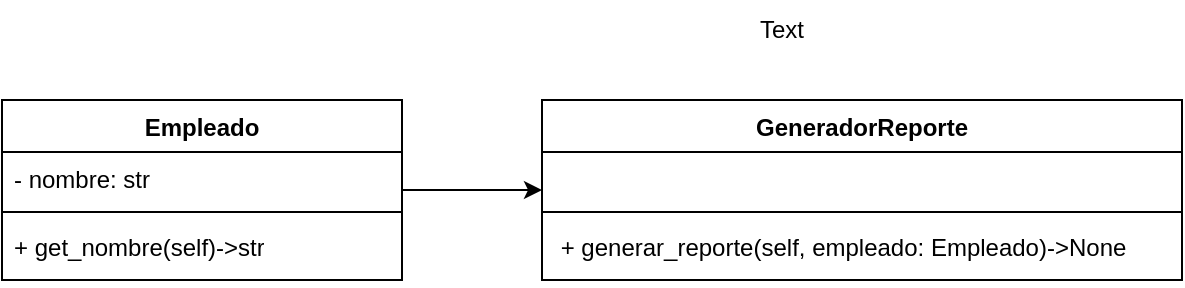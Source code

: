 <mxfile version="22.1.22" type="embed">
  <diagram name="Page-1" id="tbTDbrZqifYKG93AlSTv">
    <mxGraphModel dx="1147" dy="669" grid="1" gridSize="10" guides="1" tooltips="1" connect="1" arrows="1" fold="1" page="1" pageScale="1" pageWidth="850" pageHeight="1100" math="0" shadow="0">
      <root>
        <mxCell id="0" />
        <mxCell id="1" parent="0" />
        <mxCell id="hCgur-JwGcsyllgYUGjZ-9" style="edgeStyle=orthogonalEdgeStyle;rounded=0;orthogonalLoop=1;jettySize=auto;html=1;" parent="1" source="hCgur-JwGcsyllgYUGjZ-1" target="hCgur-JwGcsyllgYUGjZ-5" edge="1">
          <mxGeometry relative="1" as="geometry" />
        </mxCell>
        <mxCell id="hCgur-JwGcsyllgYUGjZ-1" value="Empleado" style="swimlane;fontStyle=1;align=center;verticalAlign=top;childLayout=stackLayout;horizontal=1;startSize=26;horizontalStack=0;resizeParent=1;resizeParentMax=0;resizeLast=0;collapsible=1;marginBottom=0;whiteSpace=wrap;html=1;" parent="1" vertex="1">
          <mxGeometry x="160" y="630" width="200" height="90" as="geometry" />
        </mxCell>
        <mxCell id="hCgur-JwGcsyllgYUGjZ-2" value="- nombre: str" style="text;strokeColor=none;fillColor=none;align=left;verticalAlign=top;spacingLeft=4;spacingRight=4;overflow=hidden;rotatable=0;points=[[0,0.5],[1,0.5]];portConstraint=eastwest;whiteSpace=wrap;html=1;" parent="hCgur-JwGcsyllgYUGjZ-1" vertex="1">
          <mxGeometry y="26" width="200" height="26" as="geometry" />
        </mxCell>
        <mxCell id="hCgur-JwGcsyllgYUGjZ-3" value="" style="line;strokeWidth=1;fillColor=none;align=left;verticalAlign=middle;spacingTop=-1;spacingLeft=3;spacingRight=3;rotatable=0;labelPosition=right;points=[];portConstraint=eastwest;strokeColor=inherit;" parent="hCgur-JwGcsyllgYUGjZ-1" vertex="1">
          <mxGeometry y="52" width="200" height="8" as="geometry" />
        </mxCell>
        <mxCell id="hCgur-JwGcsyllgYUGjZ-4" value="+ get_nombre(self)-&amp;gt;str" style="text;strokeColor=none;fillColor=none;align=left;verticalAlign=top;spacingLeft=4;spacingRight=4;overflow=hidden;rotatable=0;points=[[0,0.5],[1,0.5]];portConstraint=eastwest;whiteSpace=wrap;html=1;" parent="hCgur-JwGcsyllgYUGjZ-1" vertex="1">
          <mxGeometry y="60" width="200" height="30" as="geometry" />
        </mxCell>
        <mxCell id="hCgur-JwGcsyllgYUGjZ-5" value="GeneradorReporte" style="swimlane;fontStyle=1;align=center;verticalAlign=top;childLayout=stackLayout;horizontal=1;startSize=26;horizontalStack=0;resizeParent=1;resizeParentMax=0;resizeLast=0;collapsible=1;marginBottom=0;whiteSpace=wrap;html=1;" parent="1" vertex="1">
          <mxGeometry x="430" y="630" width="320" height="90" as="geometry" />
        </mxCell>
        <mxCell id="hCgur-JwGcsyllgYUGjZ-6" value="&amp;nbsp;" style="text;strokeColor=none;fillColor=none;align=left;verticalAlign=top;spacingLeft=4;spacingRight=4;overflow=hidden;rotatable=0;points=[[0,0.5],[1,0.5]];portConstraint=eastwest;whiteSpace=wrap;html=1;" parent="hCgur-JwGcsyllgYUGjZ-5" vertex="1">
          <mxGeometry y="26" width="320" height="26" as="geometry" />
        </mxCell>
        <mxCell id="hCgur-JwGcsyllgYUGjZ-7" value="" style="line;strokeWidth=1;fillColor=none;align=left;verticalAlign=middle;spacingTop=-1;spacingLeft=3;spacingRight=3;rotatable=0;labelPosition=right;points=[];portConstraint=eastwest;strokeColor=inherit;" parent="hCgur-JwGcsyllgYUGjZ-5" vertex="1">
          <mxGeometry y="52" width="320" height="8" as="geometry" />
        </mxCell>
        <mxCell id="hCgur-JwGcsyllgYUGjZ-8" value="&lt;span style=&quot;background-color: initial;&quot;&gt;&amp;nbsp;+ generar_reporte(self, empleado: Empleado)-&amp;gt;None&lt;/span&gt;" style="text;strokeColor=none;fillColor=none;align=left;verticalAlign=top;spacingLeft=4;spacingRight=4;overflow=hidden;rotatable=0;points=[[0,0.5],[1,0.5]];portConstraint=eastwest;whiteSpace=wrap;html=1;" parent="hCgur-JwGcsyllgYUGjZ-5" vertex="1">
          <mxGeometry y="60" width="320" height="30" as="geometry" />
        </mxCell>
        <mxCell id="2" value="Text" style="text;strokeColor=none;align=center;fillColor=none;html=1;verticalAlign=middle;whiteSpace=wrap;rounded=0;" vertex="1" parent="1">
          <mxGeometry x="520" y="580" width="60" height="30" as="geometry" />
        </mxCell>
      </root>
    </mxGraphModel>
  </diagram>
</mxfile>
